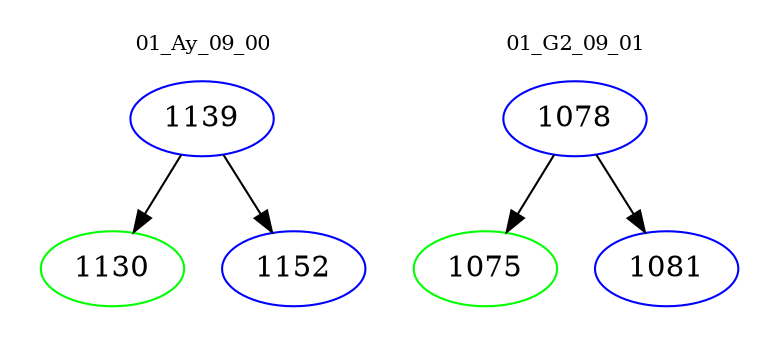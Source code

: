 digraph{
subgraph cluster_0 {
color = white
label = "01_Ay_09_00";
fontsize=10;
T0_1139 [label="1139", color="blue"]
T0_1139 -> T0_1130 [color="black"]
T0_1130 [label="1130", color="green"]
T0_1139 -> T0_1152 [color="black"]
T0_1152 [label="1152", color="blue"]
}
subgraph cluster_1 {
color = white
label = "01_G2_09_01";
fontsize=10;
T1_1078 [label="1078", color="blue"]
T1_1078 -> T1_1075 [color="black"]
T1_1075 [label="1075", color="green"]
T1_1078 -> T1_1081 [color="black"]
T1_1081 [label="1081", color="blue"]
}
}
